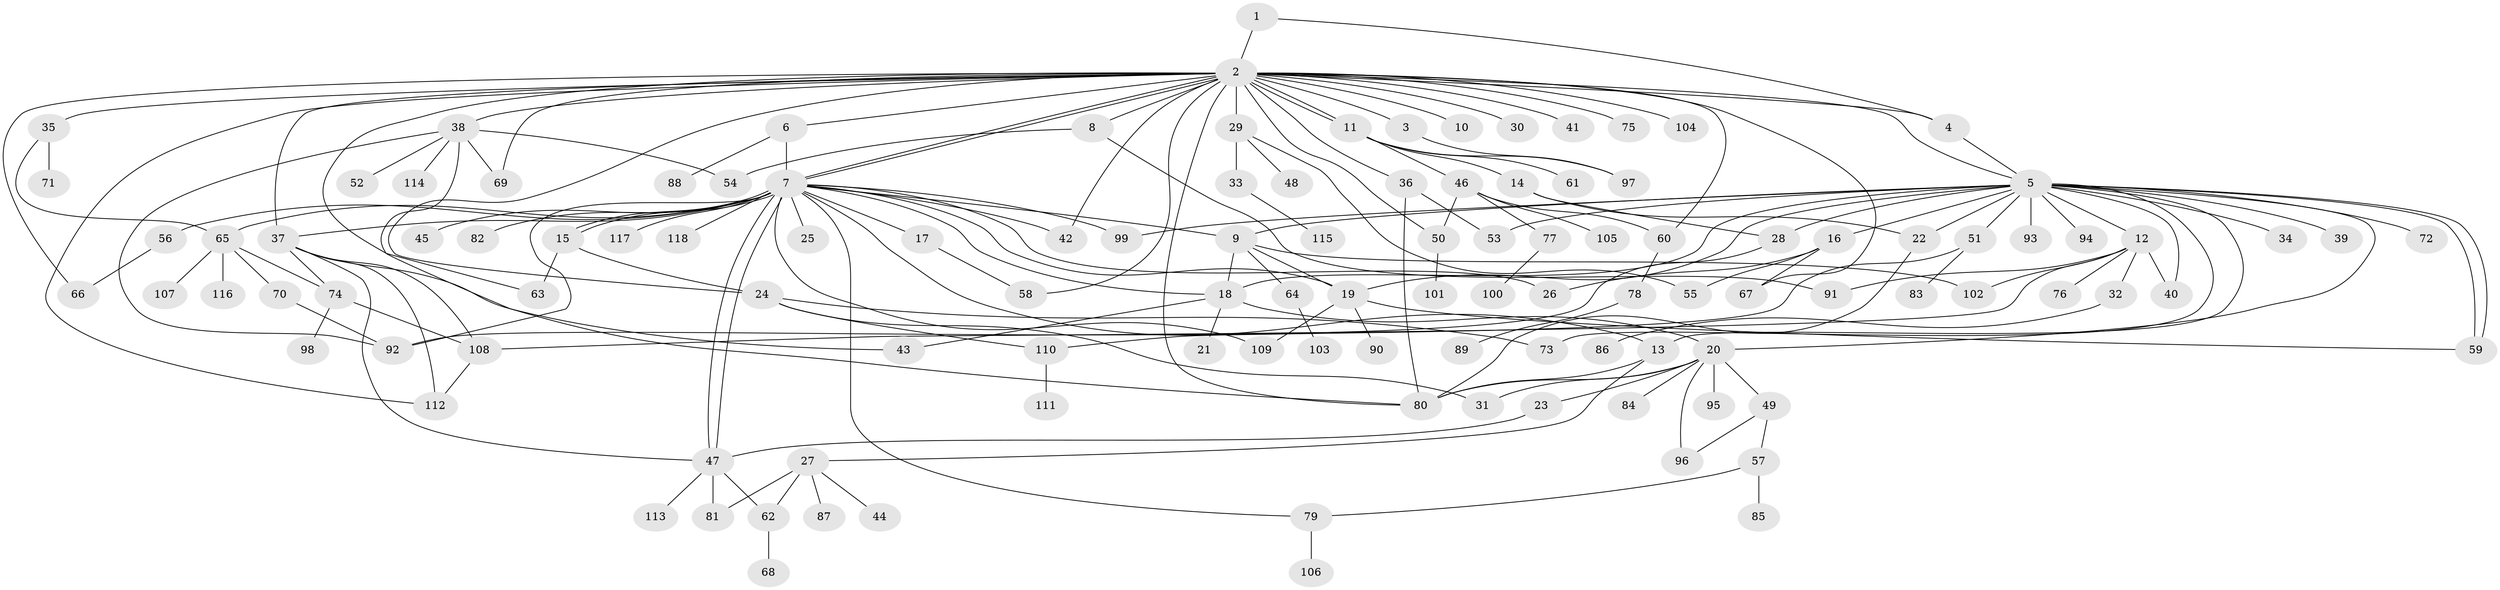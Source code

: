 // Generated by graph-tools (version 1.1) at 2025/35/03/09/25 02:35:24]
// undirected, 118 vertices, 179 edges
graph export_dot {
graph [start="1"]
  node [color=gray90,style=filled];
  1;
  2;
  3;
  4;
  5;
  6;
  7;
  8;
  9;
  10;
  11;
  12;
  13;
  14;
  15;
  16;
  17;
  18;
  19;
  20;
  21;
  22;
  23;
  24;
  25;
  26;
  27;
  28;
  29;
  30;
  31;
  32;
  33;
  34;
  35;
  36;
  37;
  38;
  39;
  40;
  41;
  42;
  43;
  44;
  45;
  46;
  47;
  48;
  49;
  50;
  51;
  52;
  53;
  54;
  55;
  56;
  57;
  58;
  59;
  60;
  61;
  62;
  63;
  64;
  65;
  66;
  67;
  68;
  69;
  70;
  71;
  72;
  73;
  74;
  75;
  76;
  77;
  78;
  79;
  80;
  81;
  82;
  83;
  84;
  85;
  86;
  87;
  88;
  89;
  90;
  91;
  92;
  93;
  94;
  95;
  96;
  97;
  98;
  99;
  100;
  101;
  102;
  103;
  104;
  105;
  106;
  107;
  108;
  109;
  110;
  111;
  112;
  113;
  114;
  115;
  116;
  117;
  118;
  1 -- 2;
  1 -- 4;
  2 -- 3;
  2 -- 4;
  2 -- 5;
  2 -- 6;
  2 -- 7;
  2 -- 7;
  2 -- 8;
  2 -- 10;
  2 -- 11;
  2 -- 11;
  2 -- 24;
  2 -- 29;
  2 -- 30;
  2 -- 35;
  2 -- 36;
  2 -- 37;
  2 -- 38;
  2 -- 41;
  2 -- 42;
  2 -- 50;
  2 -- 58;
  2 -- 60;
  2 -- 63;
  2 -- 66;
  2 -- 67;
  2 -- 69;
  2 -- 75;
  2 -- 80;
  2 -- 104;
  2 -- 112;
  3 -- 97;
  4 -- 5;
  5 -- 9;
  5 -- 12;
  5 -- 13;
  5 -- 16;
  5 -- 18;
  5 -- 19;
  5 -- 20;
  5 -- 22;
  5 -- 28;
  5 -- 34;
  5 -- 39;
  5 -- 40;
  5 -- 51;
  5 -- 53;
  5 -- 59;
  5 -- 59;
  5 -- 72;
  5 -- 73;
  5 -- 93;
  5 -- 94;
  5 -- 99;
  6 -- 7;
  6 -- 88;
  7 -- 9;
  7 -- 13;
  7 -- 15;
  7 -- 15;
  7 -- 17;
  7 -- 18;
  7 -- 19;
  7 -- 25;
  7 -- 26;
  7 -- 37;
  7 -- 42;
  7 -- 45;
  7 -- 47;
  7 -- 47;
  7 -- 56;
  7 -- 65;
  7 -- 79;
  7 -- 82;
  7 -- 92;
  7 -- 99;
  7 -- 109;
  7 -- 117;
  7 -- 118;
  8 -- 54;
  8 -- 91;
  9 -- 18;
  9 -- 19;
  9 -- 64;
  9 -- 102;
  11 -- 14;
  11 -- 46;
  11 -- 61;
  11 -- 97;
  12 -- 32;
  12 -- 40;
  12 -- 76;
  12 -- 91;
  12 -- 102;
  12 -- 108;
  13 -- 27;
  13 -- 80;
  14 -- 22;
  14 -- 28;
  15 -- 24;
  15 -- 63;
  16 -- 26;
  16 -- 55;
  16 -- 67;
  17 -- 58;
  18 -- 20;
  18 -- 21;
  18 -- 43;
  19 -- 59;
  19 -- 90;
  19 -- 109;
  20 -- 23;
  20 -- 31;
  20 -- 49;
  20 -- 80;
  20 -- 84;
  20 -- 95;
  20 -- 96;
  22 -- 80;
  23 -- 47;
  24 -- 31;
  24 -- 73;
  24 -- 110;
  27 -- 44;
  27 -- 62;
  27 -- 81;
  27 -- 87;
  28 -- 92;
  29 -- 33;
  29 -- 48;
  29 -- 55;
  32 -- 86;
  33 -- 115;
  35 -- 65;
  35 -- 71;
  36 -- 53;
  36 -- 80;
  37 -- 43;
  37 -- 47;
  37 -- 74;
  37 -- 108;
  37 -- 112;
  38 -- 52;
  38 -- 54;
  38 -- 69;
  38 -- 80;
  38 -- 92;
  38 -- 114;
  46 -- 50;
  46 -- 60;
  46 -- 77;
  46 -- 105;
  47 -- 62;
  47 -- 81;
  47 -- 113;
  49 -- 57;
  49 -- 96;
  50 -- 101;
  51 -- 83;
  51 -- 110;
  56 -- 66;
  57 -- 79;
  57 -- 85;
  60 -- 78;
  62 -- 68;
  64 -- 103;
  65 -- 70;
  65 -- 74;
  65 -- 107;
  65 -- 116;
  70 -- 92;
  74 -- 98;
  74 -- 108;
  77 -- 100;
  78 -- 89;
  79 -- 106;
  108 -- 112;
  110 -- 111;
}
